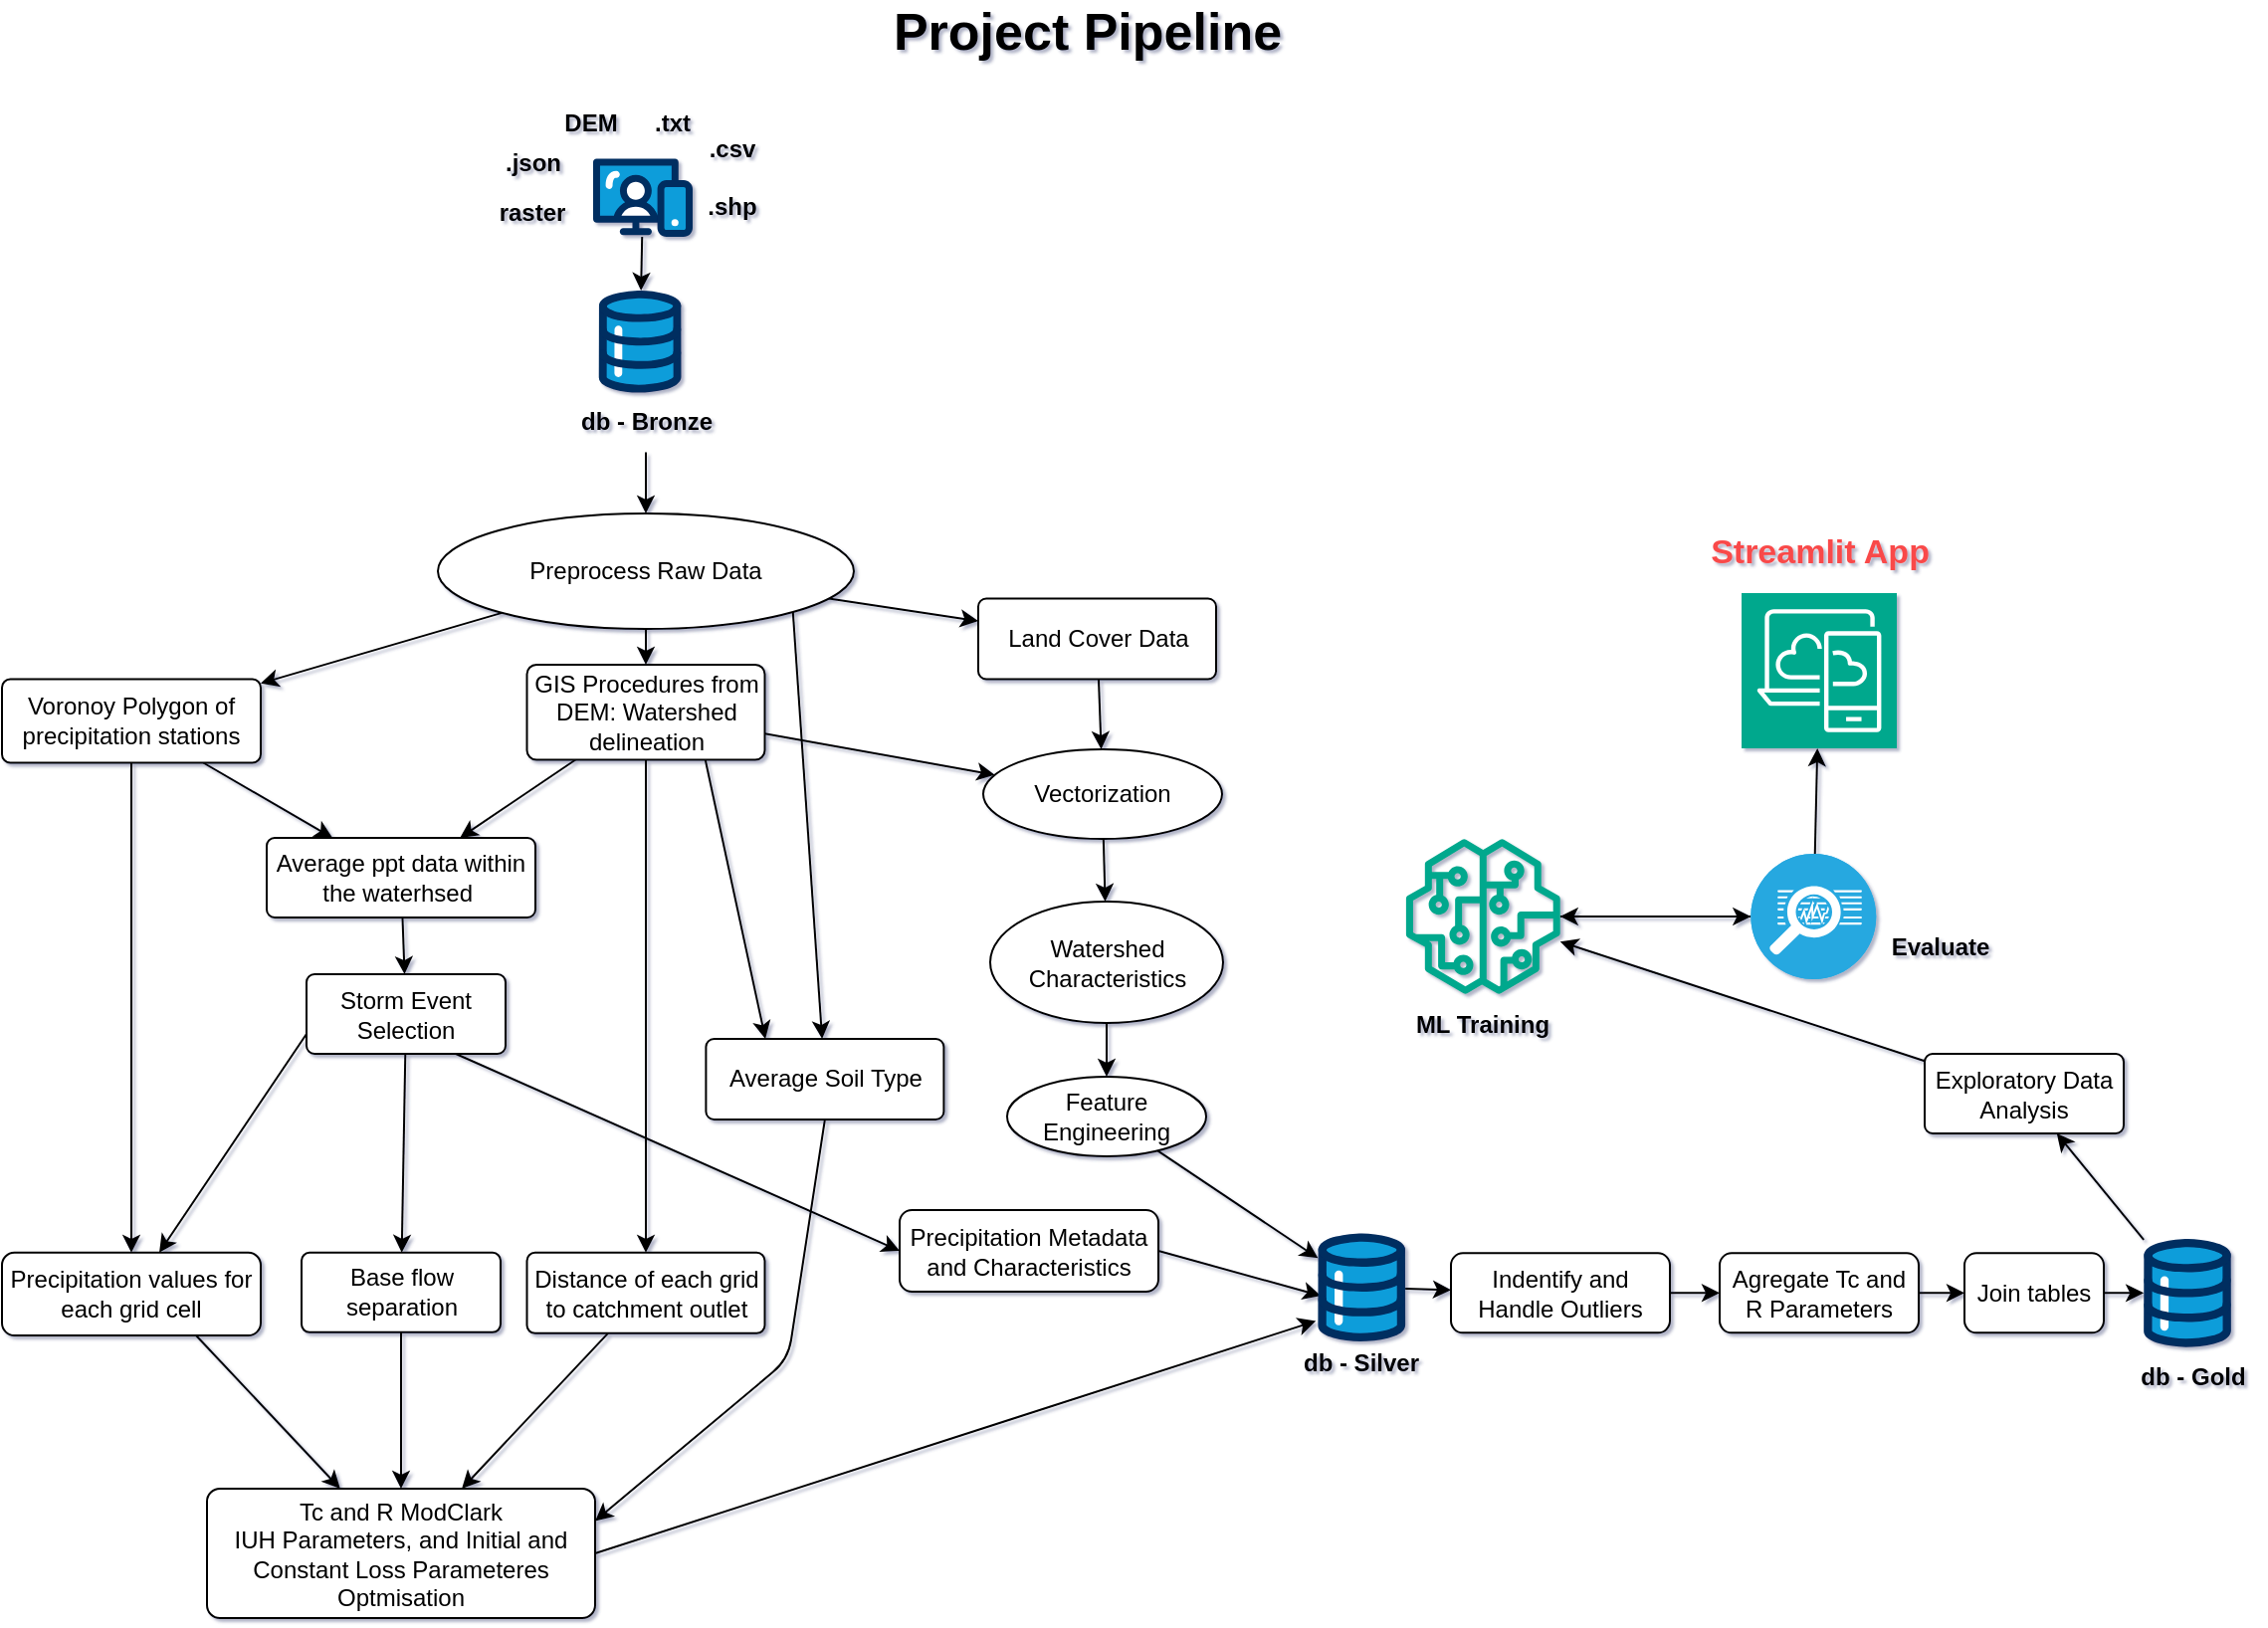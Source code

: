 <mxfile>
    <diagram id="ES8MSo4Vt6nz7GkOMkTw" name="Page-1">
        <mxGraphModel dx="1351" dy="802" grid="0" gridSize="10" guides="1" tooltips="1" connect="1" arrows="1" fold="1" page="1" pageScale="1" pageWidth="1250" pageHeight="900" background="#ffffff" math="0" shadow="1">
            <root>
                <mxCell id="0"/>
                <mxCell id="1" parent="0"/>
                <mxCell id="7" value="DEM" style="text;html=1;align=center;verticalAlign=middle;whiteSpace=wrap;rounded=0;fontStyle=1" parent="1" vertex="1">
                    <mxGeometry x="353.7" y="63" width="60" height="30" as="geometry"/>
                </mxCell>
                <mxCell id="9" value=".txt" style="text;html=1;align=center;verticalAlign=middle;whiteSpace=wrap;rounded=0;fontStyle=1" parent="1" vertex="1">
                    <mxGeometry x="395" y="63" width="60" height="30" as="geometry"/>
                </mxCell>
                <mxCell id="12" value=".csv" style="text;html=1;align=center;verticalAlign=middle;whiteSpace=wrap;rounded=0;fontStyle=1" parent="1" vertex="1">
                    <mxGeometry x="425" y="73" width="60" height="35" as="geometry"/>
                </mxCell>
                <mxCell id="19" value=".json" style="text;html=1;align=center;verticalAlign=middle;whiteSpace=wrap;rounded=0;fontStyle=1" parent="1" vertex="1">
                    <mxGeometry x="325" y="83" width="60" height="30" as="geometry"/>
                </mxCell>
                <mxCell id="21" value=".shp" style="text;html=1;align=center;verticalAlign=middle;whiteSpace=wrap;rounded=0;fontStyle=1" parent="1" vertex="1">
                    <mxGeometry x="425" y="105.1" width="60" height="30" as="geometry"/>
                </mxCell>
                <mxCell id="205" value="" style="edgeStyle=none;html=1;" parent="1" source="91" target="198" edge="1">
                    <mxGeometry relative="1" as="geometry"/>
                </mxCell>
                <mxCell id="91" value="" style="sketch=0;outlineConnect=0;fontColor=#232F3E;gradientColor=none;fillColor=#01A88D;strokeColor=none;dashed=0;verticalLabelPosition=bottom;verticalAlign=top;align=center;html=1;fontSize=12;fontStyle=0;aspect=fixed;pointerEvents=1;shape=mxgraph.aws4.sagemaker_model;" parent="1" vertex="1">
                    <mxGeometry x="793.15" y="437.5" width="78" height="78" as="geometry"/>
                </mxCell>
                <mxCell id="279" value="" style="edgeStyle=none;html=1;" parent="1" source="109" target="91" edge="1">
                    <mxGeometry relative="1" as="geometry"/>
                </mxCell>
                <mxCell id="109" value="Exploratory Data Analysis" style="rounded=1;arcSize=10;whiteSpace=wrap;html=1;align=center;" parent="1" vertex="1">
                    <mxGeometry x="1054" y="545.5" width="100" height="40" as="geometry"/>
                </mxCell>
                <mxCell id="113" value="ML Training" style="text;html=1;align=center;verticalAlign=middle;whiteSpace=wrap;rounded=0;fontStyle=1" parent="1" vertex="1">
                    <mxGeometry x="783.3" y="515.5" width="97.7" height="30" as="geometry"/>
                </mxCell>
                <mxCell id="306" value="" style="edgeStyle=none;html=1;" parent="1" source="86" target="248" edge="1">
                    <mxGeometry relative="1" as="geometry"/>
                </mxCell>
                <mxCell id="313" style="edgeStyle=none;html=1;exitX=0;exitY=0.75;exitDx=0;exitDy=0;" parent="1" source="86" target="307" edge="1">
                    <mxGeometry relative="1" as="geometry"/>
                </mxCell>
                <mxCell id="323" style="edgeStyle=none;html=1;exitX=0.75;exitY=1;exitDx=0;exitDy=0;entryX=0;entryY=0.5;entryDx=0;entryDy=0;" parent="1" source="86" target="252" edge="1">
                    <mxGeometry relative="1" as="geometry">
                        <Array as="points"/>
                    </mxGeometry>
                </mxCell>
                <mxCell id="86" value="Storm Event Selection" style="rounded=1;arcSize=10;whiteSpace=wrap;html=1;align=center;" parent="1" vertex="1">
                    <mxGeometry x="241" y="505.5" width="100" height="40" as="geometry"/>
                </mxCell>
                <mxCell id="259" value="" style="edgeStyle=none;html=1;exitX=0.5;exitY=1;exitDx=0;exitDy=0;" parent="1" source="118" target="139" edge="1">
                    <mxGeometry relative="1" as="geometry"/>
                </mxCell>
                <mxCell id="285" value="" style="edgeStyle=none;html=1;" parent="1" source="118" target="283" edge="1">
                    <mxGeometry relative="1" as="geometry"/>
                </mxCell>
                <mxCell id="316" value="" style="edgeStyle=none;html=1;exitX=1;exitY=1;exitDx=0;exitDy=0;" parent="1" source="118" target="315" edge="1">
                    <mxGeometry relative="1" as="geometry"/>
                </mxCell>
                <mxCell id="331" value="" style="edgeStyle=none;html=1;" parent="1" source="118" target="330" edge="1">
                    <mxGeometry relative="1" as="geometry"/>
                </mxCell>
                <mxCell id="118" value="Preprocess Raw Data" style="ellipse;whiteSpace=wrap;html=1;" parent="1" vertex="1">
                    <mxGeometry x="307" y="274" width="209" height="58" as="geometry"/>
                </mxCell>
                <mxCell id="292" value="" style="edgeStyle=none;html=1;" parent="1" source="139" target="291" edge="1">
                    <mxGeometry relative="1" as="geometry"/>
                </mxCell>
                <mxCell id="297" value="" style="edgeStyle=none;html=1;" parent="1" source="139" target="295" edge="1">
                    <mxGeometry relative="1" as="geometry"/>
                </mxCell>
                <mxCell id="311" value="" style="edgeStyle=none;html=1;" parent="1" source="139" target="310" edge="1">
                    <mxGeometry relative="1" as="geometry"/>
                </mxCell>
                <mxCell id="317" style="edgeStyle=none;html=1;exitX=0.75;exitY=1;exitDx=0;exitDy=0;entryX=0.25;entryY=0;entryDx=0;entryDy=0;" parent="1" source="139" target="315" edge="1">
                    <mxGeometry relative="1" as="geometry"/>
                </mxCell>
                <mxCell id="139" value="GIS Procedures from DEM: Watershed delineation" style="rounded=1;arcSize=10;whiteSpace=wrap;html=1;align=center;" parent="1" vertex="1">
                    <mxGeometry x="351.75" y="350" width="119.5" height="47.75" as="geometry"/>
                </mxCell>
                <mxCell id="160" value="raster" style="text;html=1;align=center;verticalAlign=middle;whiteSpace=wrap;rounded=0;fontStyle=1" parent="1" vertex="1">
                    <mxGeometry x="335.42" y="108" width="39.15" height="30" as="geometry"/>
                </mxCell>
                <mxCell id="164" value="" style="edgeStyle=none;html=1;" parent="1" source="162" target="84" edge="1">
                    <mxGeometry relative="1" as="geometry"/>
                </mxCell>
                <mxCell id="162" value="Watershed Characteristics" style="ellipse;whiteSpace=wrap;html=1;" parent="1" vertex="1">
                    <mxGeometry x="584.5" y="469" width="117" height="61" as="geometry"/>
                </mxCell>
                <mxCell id="203" value="" style="edgeStyle=none;html=1;" parent="1" source="198" target="91" edge="1">
                    <mxGeometry relative="1" as="geometry"/>
                </mxCell>
                <mxCell id="219" value="" style="edgeStyle=none;html=1;" parent="1" source="198" target="218" edge="1">
                    <mxGeometry relative="1" as="geometry"/>
                </mxCell>
                <mxCell id="198" value="" style="fillColor=#28A8E0;verticalLabelPosition=bottom;sketch=0;html=1;strokeColor=#ffffff;verticalAlign=top;align=center;points=[[0.145,0.145,0],[0.5,0,0],[0.855,0.145,0],[1,0.5,0],[0.855,0.855,0],[0.5,1,0],[0.145,0.855,0],[0,0.5,0]];pointerEvents=1;shape=mxgraph.cisco_safe.compositeIcon;bgIcon=ellipse;resIcon=mxgraph.cisco_safe.capability.flow_analytics;" parent="1" vertex="1">
                    <mxGeometry x="966.65" y="445" width="63" height="63" as="geometry"/>
                </mxCell>
                <mxCell id="206" value="Evaluate" style="text;html=1;align=center;verticalAlign=middle;whiteSpace=wrap;rounded=0;fontStyle=1" parent="1" vertex="1">
                    <mxGeometry x="1013" y="477" width="97.7" height="30" as="geometry"/>
                </mxCell>
                <mxCell id="336" value="" style="edgeStyle=none;html=1;" parent="1" source="207" target="213" edge="1">
                    <mxGeometry relative="1" as="geometry"/>
                </mxCell>
                <mxCell id="207" value="" style="verticalLabelPosition=bottom;aspect=fixed;html=1;shape=mxgraph.salesforce.web;" parent="1" vertex="1">
                    <mxGeometry x="385" y="95.6" width="50" height="39.5" as="geometry"/>
                </mxCell>
                <mxCell id="217" value="" style="group" parent="1" vertex="1" connectable="0">
                    <mxGeometry x="356.5" y="162" width="110" height="81.27" as="geometry"/>
                </mxCell>
                <mxCell id="212" value="db - Bronze" style="text;html=1;align=center;verticalAlign=middle;whiteSpace=wrap;rounded=0;fontStyle=1" parent="217" vertex="1">
                    <mxGeometry y="50" width="110" height="31.27" as="geometry"/>
                </mxCell>
                <mxCell id="213" value="" style="verticalLabelPosition=bottom;aspect=fixed;html=1;shape=mxgraph.salesforce.data;fillColor=#2B80FF;fontColor=#333333;strokeColor=#666666;" parent="217" vertex="1">
                    <mxGeometry x="31.3" width="41.53" height="51.27" as="geometry"/>
                </mxCell>
                <mxCell id="218" value="" style="sketch=0;points=[[0,0,0],[0.25,0,0],[0.5,0,0],[0.75,0,0],[1,0,0],[0,1,0],[0.25,1,0],[0.5,1,0],[0.75,1,0],[1,1,0],[0,0.25,0],[0,0.5,0],[0,0.75,0],[1,0.25,0],[1,0.5,0],[1,0.75,0]];outlineConnect=0;fontColor=#232F3E;fillColor=#01A88D;strokeColor=#ffffff;dashed=0;verticalLabelPosition=bottom;verticalAlign=top;align=center;html=1;fontSize=12;fontStyle=0;aspect=fixed;shape=mxgraph.aws4.resourceIcon;resIcon=mxgraph.aws4.desktop_and_app_streaming;" parent="1" vertex="1">
                    <mxGeometry x="962" y="314" width="78" height="78" as="geometry"/>
                </mxCell>
                <mxCell id="224" value="" style="edgeStyle=none;html=1;" parent="1" source="223" target="109" edge="1">
                    <mxGeometry relative="1" as="geometry"/>
                </mxCell>
                <mxCell id="246" value="Streamlit App" style="text;strokeColor=none;fillColor=none;html=1;fontSize=17;fontStyle=1;verticalAlign=middle;align=center;fontColor=light-dark(#f94a49, #ededed);" parent="1" vertex="1">
                    <mxGeometry x="921" y="274" width="160" height="40" as="geometry"/>
                </mxCell>
                <mxCell id="325" value="" style="edgeStyle=none;html=1;" parent="1" source="248" target="143" edge="1">
                    <mxGeometry relative="1" as="geometry"/>
                </mxCell>
                <mxCell id="248" value="Base flow separation" style="rounded=1;arcSize=10;whiteSpace=wrap;html=1;align=center;" parent="1" vertex="1">
                    <mxGeometry x="238.5" y="645.43" width="100" height="40" as="geometry"/>
                </mxCell>
                <mxCell id="266" style="edgeStyle=none;html=1;exitX=1;exitY=0.5;exitDx=0;exitDy=0;entryX=0.033;entryY=0.577;entryDx=0;entryDy=0;entryPerimeter=0;" parent="1" source="252" target="179" edge="1">
                    <mxGeometry relative="1" as="geometry">
                        <mxPoint x="843" y="540" as="targetPoint"/>
                    </mxGeometry>
                </mxCell>
                <mxCell id="252" value="Precipitation Metadata and Characteristics" style="rounded=1;arcSize=15;whiteSpace=wrap;html=1;align=center;" parent="1" vertex="1">
                    <mxGeometry x="539" y="624.0" width="130" height="41" as="geometry"/>
                </mxCell>
                <mxCell id="269" value="" style="edgeStyle=none;html=1;" parent="1" source="84" target="179" edge="1">
                    <mxGeometry relative="1" as="geometry"/>
                </mxCell>
                <mxCell id="84" value="Feature Engineering" style="ellipse;whiteSpace=wrap;html=1;align=center;" parent="1" vertex="1">
                    <mxGeometry x="593" y="557" width="100" height="40" as="geometry"/>
                </mxCell>
                <mxCell id="143" value="&lt;span style=&quot;color: rgb(0, 0, 0);&quot;&gt;Tc and R&amp;nbsp;&lt;span style=&quot;color: rgb(0, 0, 0);&quot;&gt;ModClark IUH&amp;nbsp;&lt;/span&gt;Parameters, and Initial and Constant Loss Parameteres Optmisation&lt;/span&gt;" style="rounded=1;arcSize=10;whiteSpace=wrap;html=1;align=center;" parent="1" vertex="1">
                    <mxGeometry x="191" y="764.0" width="195" height="65" as="geometry"/>
                </mxCell>
                <mxCell id="268" style="edgeStyle=none;html=1;exitX=1;exitY=0.5;exitDx=0;exitDy=0;entryX=-0.024;entryY=0.81;entryDx=0;entryDy=0;entryPerimeter=0;" parent="1" source="143" target="179" edge="1">
                    <mxGeometry relative="1" as="geometry"/>
                </mxCell>
                <mxCell id="274" value="" style="edgeStyle=none;html=1;" parent="1" source="158" target="273" edge="1">
                    <mxGeometry relative="1" as="geometry"/>
                </mxCell>
                <mxCell id="158" value="&lt;span style=&quot;color: rgb(0, 0, 0);&quot;&gt;Agregate Tc and R Parameters&lt;/span&gt;" style="rounded=1;whiteSpace=wrap;html=1;" parent="1" vertex="1">
                    <mxGeometry x="951" y="645.68" width="100" height="40" as="geometry"/>
                </mxCell>
                <mxCell id="223" value="" style="verticalLabelPosition=bottom;aspect=fixed;html=1;shape=mxgraph.salesforce.data;fillColor=#2B80FF;fontColor=#333333;strokeColor=#666666;" parent="1" vertex="1">
                    <mxGeometry x="1164.002" y="638.5" width="44.025" height="54.352" as="geometry"/>
                </mxCell>
                <mxCell id="280" value="" style="edgeStyle=none;html=1;" parent="1" source="238" target="158" edge="1">
                    <mxGeometry relative="1" as="geometry"/>
                </mxCell>
                <mxCell id="238" value="&lt;span style=&quot;color: rgb(0, 0, 0);&quot;&gt;Indentify and Handle Outliers&lt;/span&gt;" style="rounded=1;whiteSpace=wrap;html=1;" parent="1" vertex="1">
                    <mxGeometry x="816" y="645.68" width="110" height="40" as="geometry"/>
                </mxCell>
                <mxCell id="240" value="" style="edgeStyle=none;html=1;" parent="1" source="179" target="238" edge="1">
                    <mxGeometry relative="1" as="geometry"/>
                </mxCell>
                <mxCell id="173" value="db - Silver" style="text;html=1;align=center;verticalAlign=middle;whiteSpace=wrap;rounded=0;fontStyle=1" parent="1" vertex="1">
                    <mxGeometry x="716.13" y="685.68" width="110" height="30" as="geometry"/>
                </mxCell>
                <mxCell id="179" value="" style="verticalLabelPosition=bottom;aspect=fixed;html=1;shape=mxgraph.salesforce.data;fillColor=#2B80FF;fontColor=#333333;strokeColor=#666666;" parent="1" vertex="1">
                    <mxGeometry x="749.122" y="635.71" width="44.025" height="54.352" as="geometry"/>
                </mxCell>
                <mxCell id="275" value="" style="edgeStyle=none;html=1;" parent="1" source="273" target="223" edge="1">
                    <mxGeometry relative="1" as="geometry"/>
                </mxCell>
                <mxCell id="273" value="&lt;span style=&quot;color: rgb(0, 0, 0);&quot;&gt;Join tables&lt;/span&gt;" style="rounded=1;whiteSpace=wrap;html=1;" parent="1" vertex="1">
                    <mxGeometry x="1074" y="645.68" width="70" height="40" as="geometry"/>
                </mxCell>
                <mxCell id="281" value="db - Gold" style="text;html=1;align=center;verticalAlign=middle;whiteSpace=wrap;rounded=0;fontStyle=1" parent="1" vertex="1">
                    <mxGeometry x="1156" y="692.85" width="65.97" height="30" as="geometry"/>
                </mxCell>
                <mxCell id="293" value="" style="edgeStyle=none;html=1;" parent="1" source="283" target="291" edge="1">
                    <mxGeometry relative="1" as="geometry"/>
                </mxCell>
                <mxCell id="314" value="" style="edgeStyle=none;html=1;" parent="1" source="283" target="307" edge="1">
                    <mxGeometry relative="1" as="geometry"/>
                </mxCell>
                <mxCell id="283" value="Voronoy Polygon of precipitation stations" style="rounded=1;arcSize=10;whiteSpace=wrap;html=1;align=center;" parent="1" vertex="1">
                    <mxGeometry x="88" y="357.25" width="130" height="42" as="geometry"/>
                </mxCell>
                <mxCell id="294" value="" style="edgeStyle=none;html=1;" parent="1" source="291" target="86" edge="1">
                    <mxGeometry relative="1" as="geometry"/>
                </mxCell>
                <mxCell id="291" value="Average ppt data within the waterhsed&amp;nbsp;" style="rounded=1;arcSize=10;whiteSpace=wrap;html=1;align=center;" parent="1" vertex="1">
                    <mxGeometry x="221" y="437" width="135" height="40" as="geometry"/>
                </mxCell>
                <mxCell id="301" style="edgeStyle=none;html=1;" parent="1" source="295" target="162" edge="1">
                    <mxGeometry relative="1" as="geometry"/>
                </mxCell>
                <mxCell id="295" value="Vectorization" style="ellipse;whiteSpace=wrap;html=1;" parent="1" vertex="1">
                    <mxGeometry x="581" y="392.5" width="120" height="45" as="geometry"/>
                </mxCell>
                <mxCell id="327" style="edgeStyle=none;html=1;exitX=0.75;exitY=1;exitDx=0;exitDy=0;" parent="1" source="307" target="143" edge="1">
                    <mxGeometry relative="1" as="geometry"/>
                </mxCell>
                <mxCell id="307" value="Precipitation values for each grid cell" style="rounded=1;arcSize=15;whiteSpace=wrap;html=1;align=center;" parent="1" vertex="1">
                    <mxGeometry x="88" y="645.43" width="130" height="41.57" as="geometry"/>
                </mxCell>
                <mxCell id="324" value="" style="edgeStyle=none;html=1;" parent="1" source="310" target="143" edge="1">
                    <mxGeometry relative="1" as="geometry"/>
                </mxCell>
                <mxCell id="310" value="Distance of each grid to catchment outlet" style="rounded=1;arcSize=10;whiteSpace=wrap;html=1;align=center;" parent="1" vertex="1">
                    <mxGeometry x="351.75" y="645.43" width="119.5" height="40.5" as="geometry"/>
                </mxCell>
                <mxCell id="315" value="Average Soil Type" style="rounded=1;arcSize=10;whiteSpace=wrap;html=1;align=center;" parent="1" vertex="1">
                    <mxGeometry x="441.7" y="538" width="119.5" height="40.5" as="geometry"/>
                </mxCell>
                <mxCell id="328" style="edgeStyle=none;html=1;exitX=0.5;exitY=1;exitDx=0;exitDy=0;entryX=1;entryY=0.25;entryDx=0;entryDy=0;" parent="1" source="315" target="143" edge="1">
                    <mxGeometry relative="1" as="geometry">
                        <Array as="points">
                            <mxPoint x="483" y="699"/>
                        </Array>
                    </mxGeometry>
                </mxCell>
                <mxCell id="329" value="Project Pipeline" style="text;html=1;align=center;fontSize=26;fontStyle=1;fontColor=#000000;spacingTop=10;horizontal=1;verticalAlign=bottom;" parent="1" vertex="1">
                    <mxGeometry x="333" y="20" width="600" height="30" as="geometry"/>
                </mxCell>
                <mxCell id="332" value="" style="edgeStyle=none;html=1;" parent="1" source="330" target="295" edge="1">
                    <mxGeometry relative="1" as="geometry"/>
                </mxCell>
                <mxCell id="330" value="Land Cover Data" style="rounded=1;arcSize=10;whiteSpace=wrap;html=1;align=center;" parent="1" vertex="1">
                    <mxGeometry x="578.5" y="316.75" width="119.5" height="40.5" as="geometry"/>
                </mxCell>
                <mxCell id="335" style="edgeStyle=none;html=1;exitX=0.5;exitY=1;exitDx=0;exitDy=0;entryX=0.5;entryY=0;entryDx=0;entryDy=0;" parent="1" source="212" target="118" edge="1">
                    <mxGeometry relative="1" as="geometry"/>
                </mxCell>
            </root>
        </mxGraphModel>
    </diagram>
</mxfile>